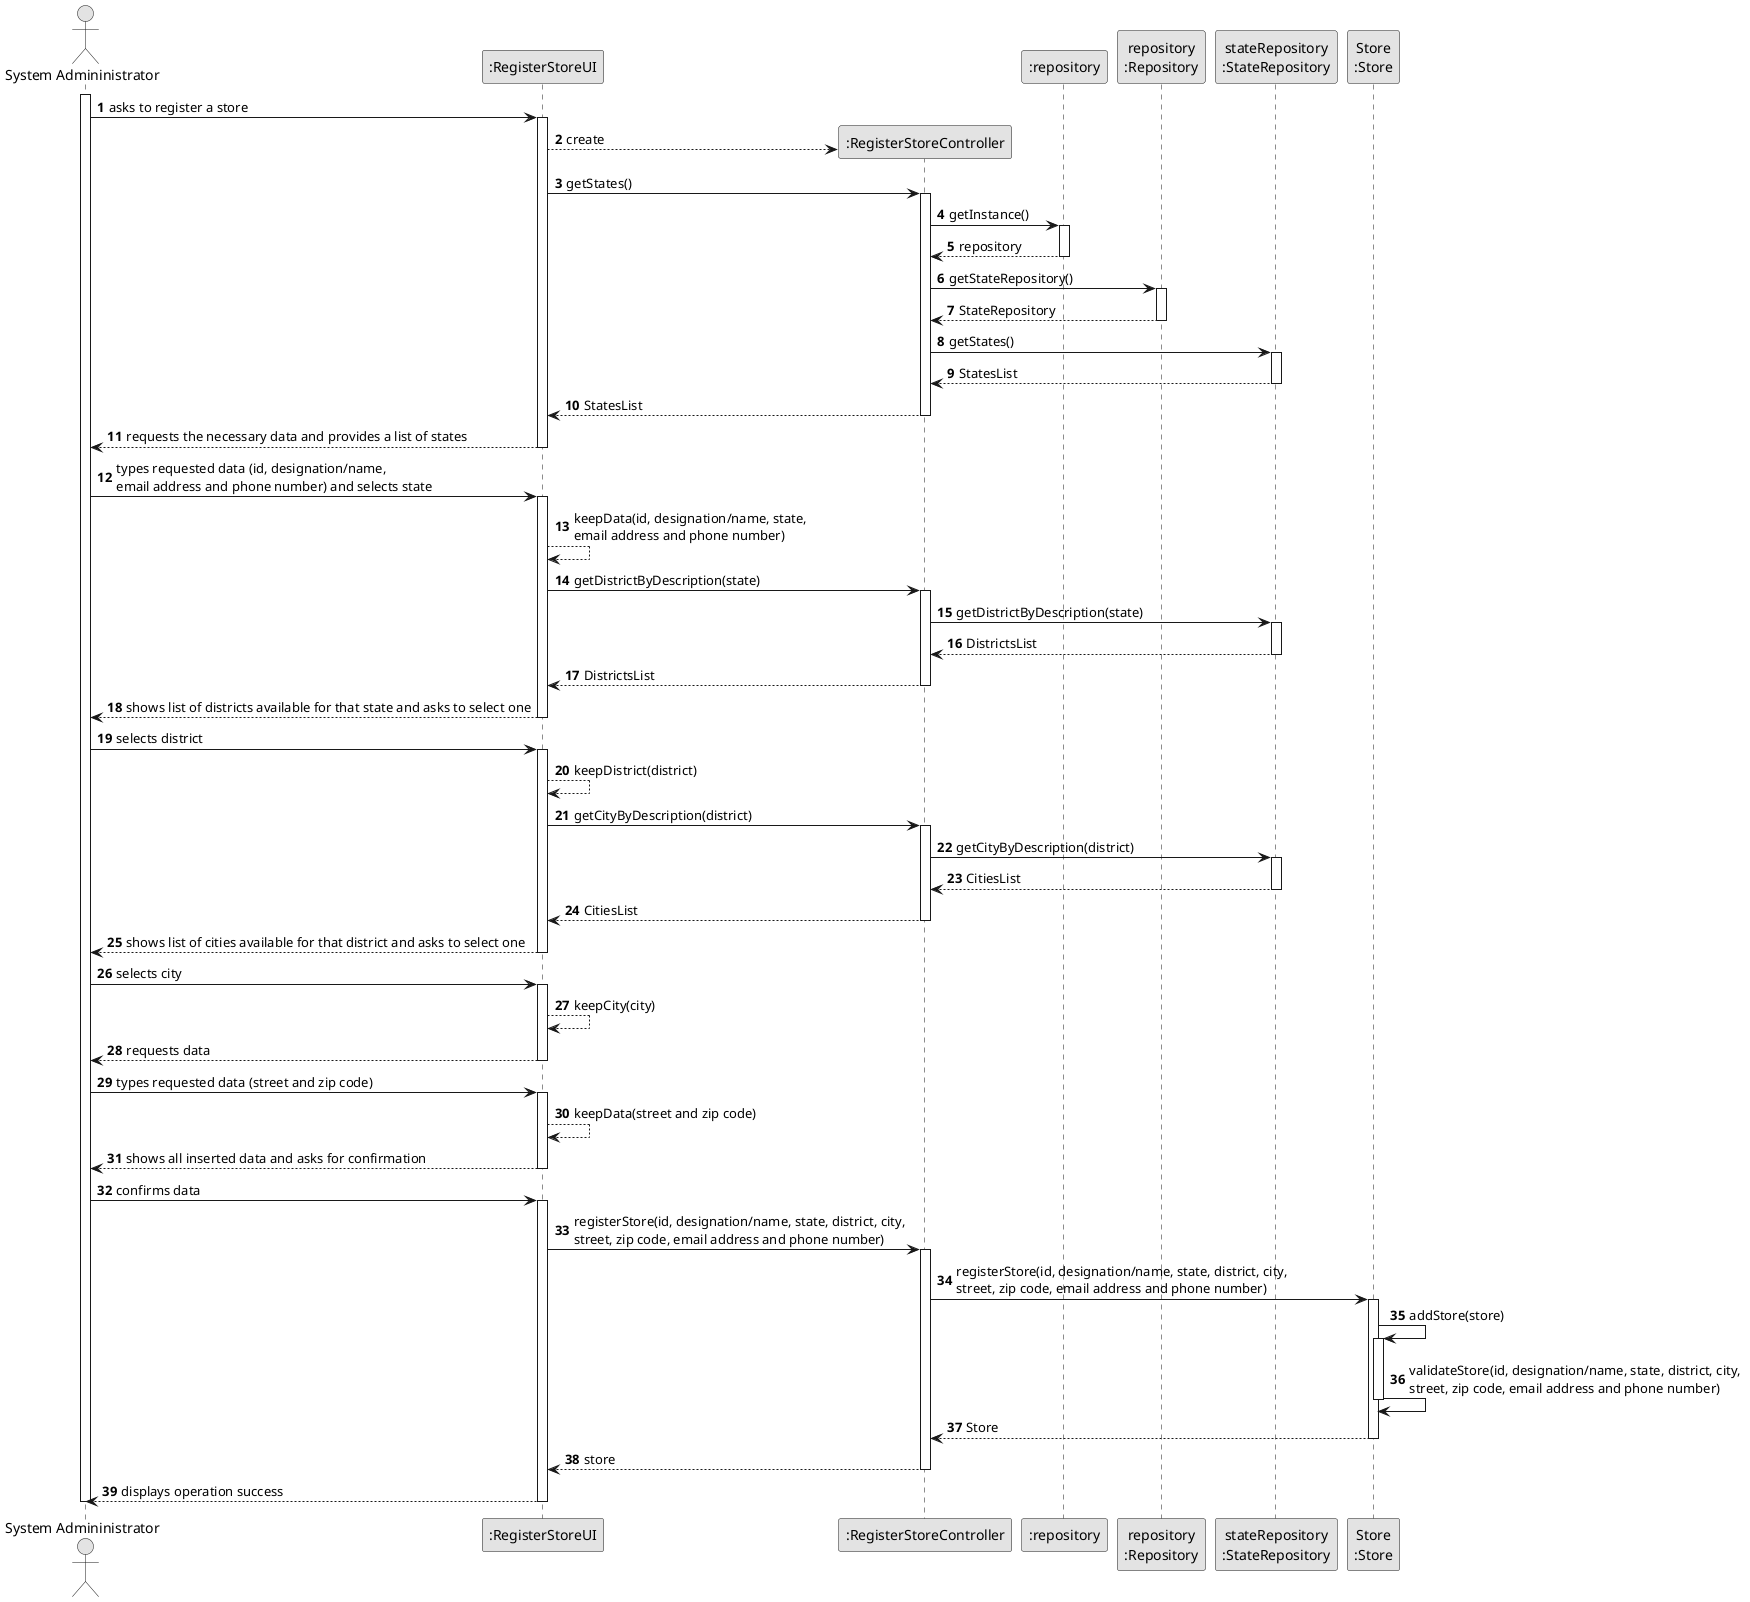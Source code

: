 @startuml
skinparam monochrome true
skinparam packageStyle rectangle
skinparam shadowing false

autonumber

'hide footbox
actor "System Admininistrator" as Admin
participant ":RegisterStoreUI" as RegisterStoreUI
participant ":RegisterStoreController" as RegisterStoreController
participant ":repository" as RepositorySingleton
participant "repository\n:Repository" as repository
participant "stateRepository\n:StateRepository" as StateRepository
participant "Store\n:Store" as Store

activate Admin

    Admin -> RegisterStoreUI : asks to register a store

        activate RegisterStoreUI
            create RegisterStoreController
            RegisterStoreUI --> RegisterStoreController** : create
            RegisterStoreUI -> RegisterStoreController : getStates()
            activate RegisterStoreController
            RegisterStoreController -> RepositorySingleton : getInstance()
            activate RepositorySingleton

                RepositorySingleton --> RegisterStoreController : repository

            deactivate RepositorySingleton

            RegisterStoreController -> repository : getStateRepository()

            activate repository

                repository --> RegisterStoreController : StateRepository

            deactivate repository
                RegisterStoreController -> StateRepository : getStates()
                    activate StateRepository
                        StateRepository --> RegisterStoreController : StatesList
                    deactivate StateRepository
                RegisterStoreController --> RegisterStoreUI : StatesList
            deactivate RegisterStoreController
            RegisterStoreUI --> Admin : requests the necessary data and provides a list of states
        deactivate RegisterStoreUI

    Admin -> RegisterStoreUI : types requested data (id, designation/name, \nemail address and phone number) and selects state
        activate RegisterStoreUI
        RegisterStoreUI --> RegisterStoreUI : keepData(id, designation/name, state, \nemail address and phone number)
            RegisterStoreUI -> RegisterStoreController : getDistrictByDescription(state)
                activate RegisterStoreController
                            RegisterStoreController -> StateRepository : getDistrictByDescription(state)
                        activate StateRepository
                        StateRepository --> RegisterStoreController : DistrictsList
                        deactivate StateRepository
                    RegisterStoreController --> RegisterStoreUI : DistrictsList
                deactivate RegisterStoreController
            RegisterStoreUI --> Admin : shows list of districts available for that state and asks to select one
        deactivate RegisterStoreUI

    Admin -> RegisterStoreUI : selects district
        activate RegisterStoreUI
        RegisterStoreUI --> RegisterStoreUI : keepDistrict(district)
        RegisterStoreUI -> RegisterStoreController : getCityByDescription(district)
            activate RegisterStoreController
                        RegisterStoreController -> StateRepository : getCityByDescription(district)
                        activate StateRepository

                        StateRepository --> RegisterStoreController : CitiesList
                        deactivate StateRepository
                    RegisterStoreController --> RegisterStoreUI : CitiesList
            deactivate RegisterStoreController
            RegisterStoreUI --> Admin : shows list of cities available for that district and asks to select one
        deactivate RegisterStoreUI
    Admin -> RegisterStoreUI : selects city
        activate RegisterStoreUI
        RegisterStoreUI --> RegisterStoreUI : keepCity(city)
        RegisterStoreUI --> Admin : requests data
    deactivate RegisterStoreUI
    Admin -> RegisterStoreUI : types requested data (street and zip code)
        activate RegisterStoreUI
        RegisterStoreUI --> RegisterStoreUI : keepData(street and zip code)
    
        RegisterStoreUI --> Admin : shows all inserted data and asks for confirmation
    deactivate RegisterStoreUI

    Admin -> RegisterStoreUI : confirms data
    activate RegisterStoreUI

        RegisterStoreUI -> RegisterStoreController : registerStore(id, designation/name, state, district, city, \nstreet, zip code, email address and phone number)
        activate RegisterStoreController

            RegisterStoreController -> Store : registerStore(id, designation/name, state, district, city, \nstreet, zip code, email address and phone number)

            activate Store

               Store -> Store : addStore(store)
                activate Store
                        Store -> Store : validateStore(id, designation/name, state, district, city, \nstreet, zip code, email address and phone number)
                deactivate Store
                    Store --> RegisterStoreController : Store
            deactivate Store
        RegisterStoreController --> RegisterStoreUI : store
        deactivate RegisterStoreController
        RegisterStoreUI --> Admin : displays operation success
    deactivate RegisterStoreUI

deactivate Admin

@enduml